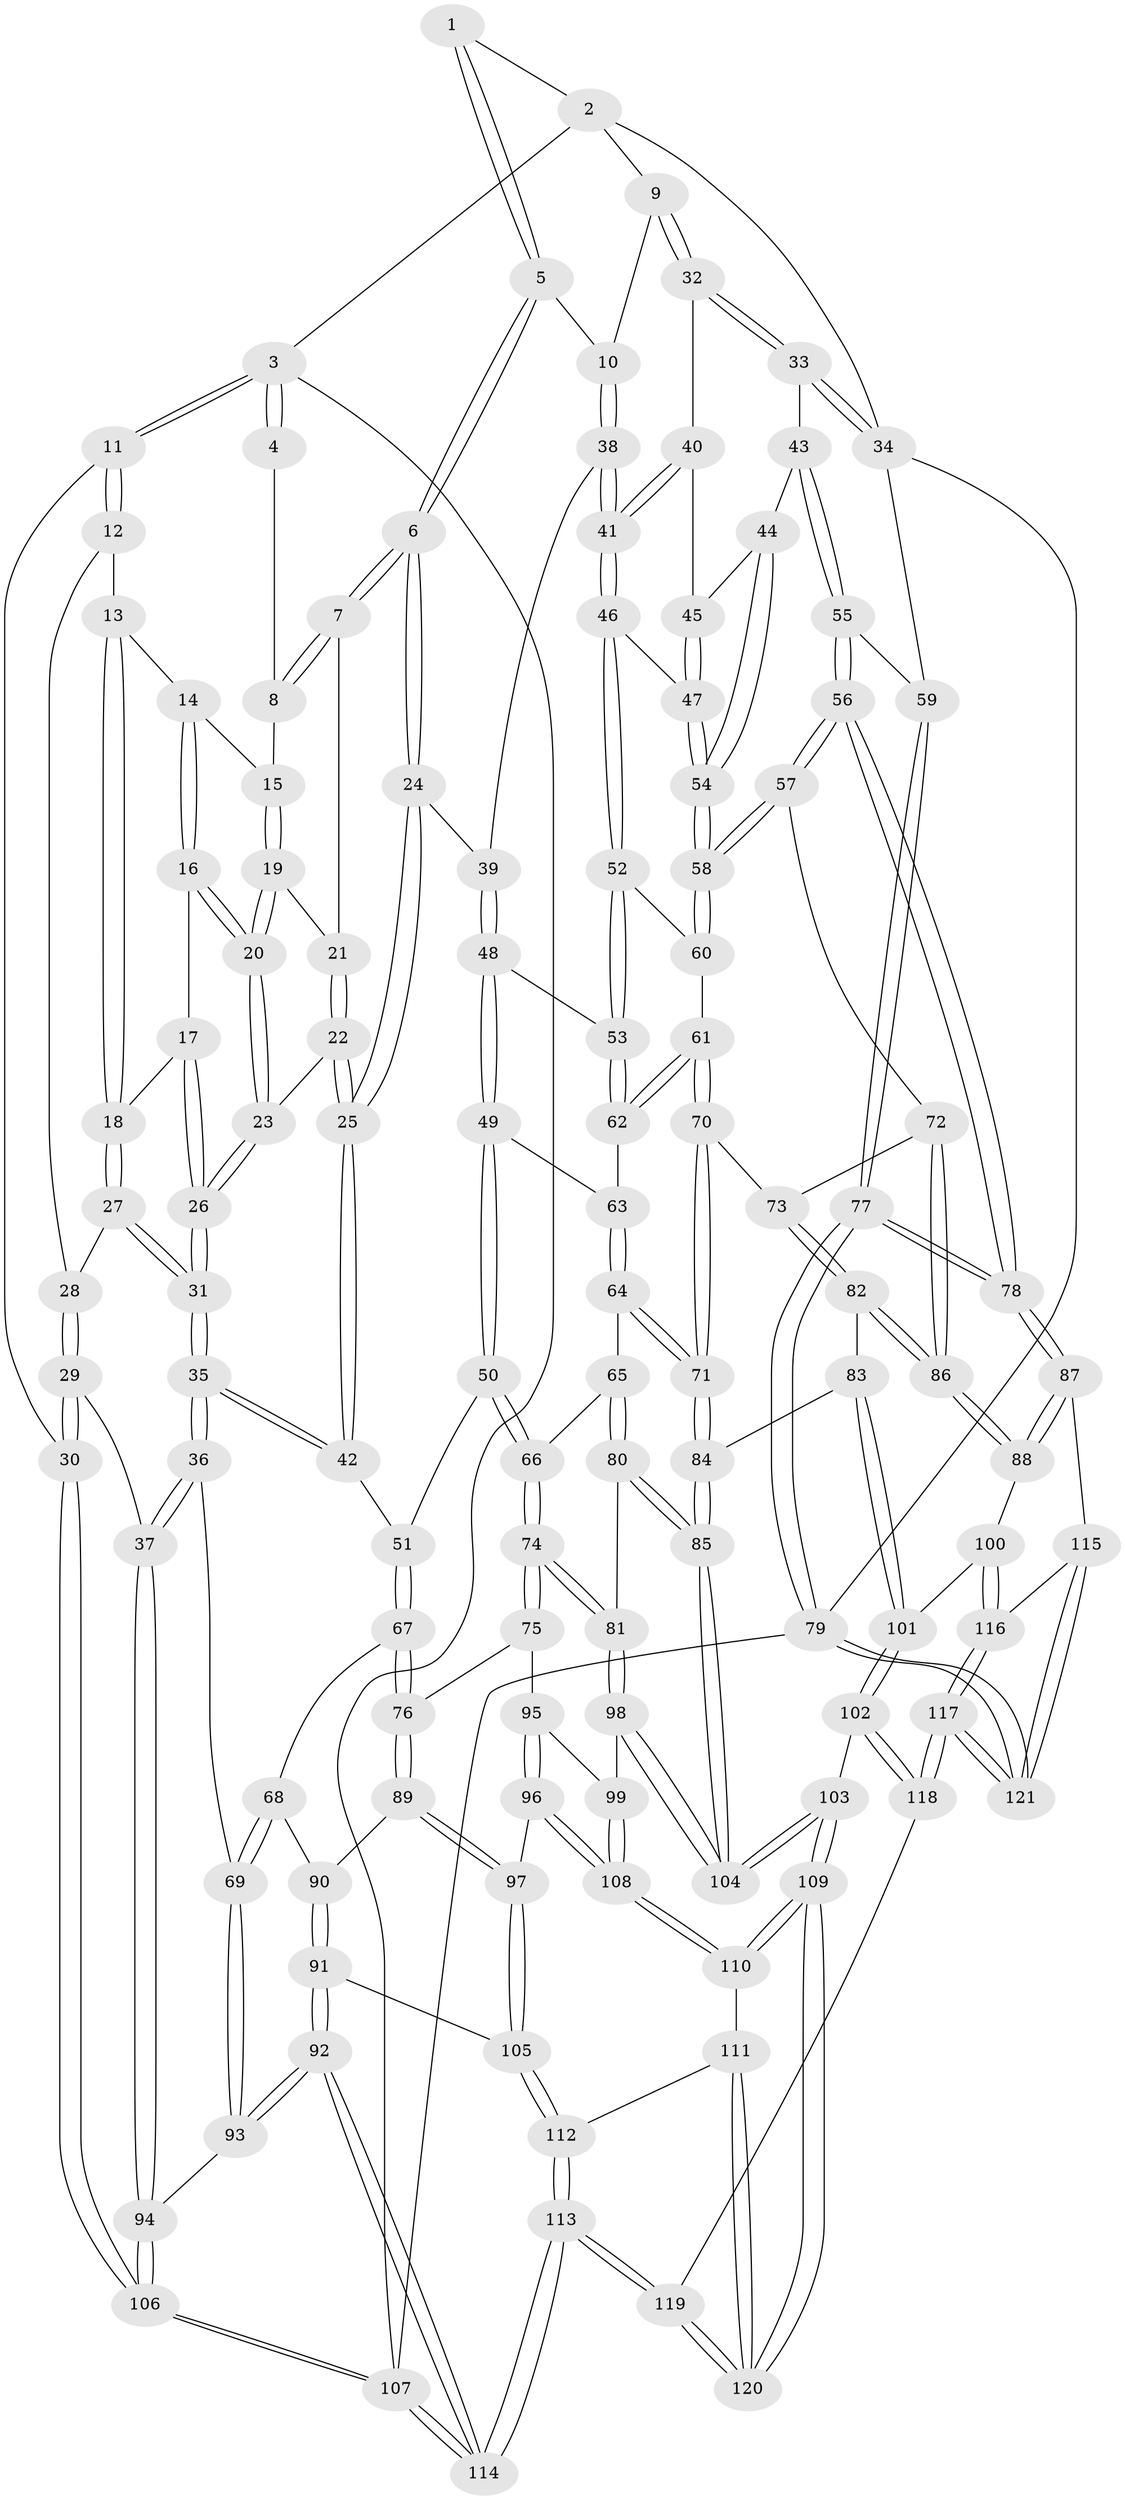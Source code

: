 // coarse degree distribution, {3: 0.2777777777777778, 7: 0.08333333333333333, 5: 0.2222222222222222, 1: 0.027777777777777776, 4: 0.2222222222222222, 8: 0.05555555555555555, 6: 0.05555555555555555, 2: 0.027777777777777776, 12: 0.027777777777777776}
// Generated by graph-tools (version 1.1) at 2025/07/03/04/25 22:07:02]
// undirected, 121 vertices, 299 edges
graph export_dot {
graph [start="1"]
  node [color=gray90,style=filled];
  1 [pos="+0.5625244363708435+0"];
  2 [pos="+0.7745341635817541+0"];
  3 [pos="+0+0"];
  4 [pos="+0.3000711368402563+0"];
  5 [pos="+0.5299763193249654+0.10939741610946167"];
  6 [pos="+0.4789843337499553+0.19672328515085463"];
  7 [pos="+0.38574271504175217+0.14707222277911255"];
  8 [pos="+0.27882871617749205+0"];
  9 [pos="+0.8160553160983446+0.08099824494792852"];
  10 [pos="+0.7098592282980183+0.18024834216514626"];
  11 [pos="+0+0"];
  12 [pos="+0+0.027496372190997372"];
  13 [pos="+0.07195612924618805+0.09381454506738618"];
  14 [pos="+0.16438779569203044+0.09099671227279636"];
  15 [pos="+0.23897923860293202+0.04347118448164251"];
  16 [pos="+0.144723843905301+0.1866904980696514"];
  17 [pos="+0.14464279776438568+0.18678366096686186"];
  18 [pos="+0.10448609911608064+0.20030719008888972"];
  19 [pos="+0.24459668463968334+0.10909584307930274"];
  20 [pos="+0.24658752461190062+0.18739666624454476"];
  21 [pos="+0.3371529371168646+0.179650492434644"];
  22 [pos="+0.26994454483152264+0.2369333593444868"];
  23 [pos="+0.26935051990767755+0.23665391474420433"];
  24 [pos="+0.4873002400285745+0.2669007202852514"];
  25 [pos="+0.3455443846298127+0.33325557533211253"];
  26 [pos="+0.19220975487624728+0.26929341350198094"];
  27 [pos="+0.09157542675583918+0.21335406394538076"];
  28 [pos="+0.045345678984465836+0.19834900635709243"];
  29 [pos="+0+0.4807278066744364"];
  30 [pos="+0+0.48241096012519474"];
  31 [pos="+0.09764733321422102+0.3797130446122066"];
  32 [pos="+0.9381484318564103+0.21309988489178125"];
  33 [pos="+1+0.25290924304528006"];
  34 [pos="+1+0.2748964137882016"];
  35 [pos="+0.07327949339534873+0.44549113753640085"];
  36 [pos="+0.015788877241687493+0.48079896840065384"];
  37 [pos="+0+0.48397623449623656"];
  38 [pos="+0.6661118742400446+0.28910278846552573"];
  39 [pos="+0.513650732821859+0.2873979317566564"];
  40 [pos="+0.8988030015585113+0.2570457714136629"];
  41 [pos="+0.7031728603193375+0.33721730939155287"];
  42 [pos="+0.3001355675371696+0.43684801916063787"];
  43 [pos="+0.9036663026822894+0.411614650540407"];
  44 [pos="+0.8871073202153371+0.4064982607685508"];
  45 [pos="+0.8714693581085182+0.33656720958596836"];
  46 [pos="+0.7073279236094845+0.35512929848046315"];
  47 [pos="+0.7753592462181769+0.4081002182595365"];
  48 [pos="+0.5226612904405238+0.4054004747276049"];
  49 [pos="+0.47127941729733935+0.486240378103621"];
  50 [pos="+0.4021033253111827+0.5167870757471108"];
  51 [pos="+0.30153983269758494+0.4385469633735331"];
  52 [pos="+0.6609802120245167+0.4292515013640131"];
  53 [pos="+0.6308729111089024+0.4590893516029844"];
  54 [pos="+0.8066633404061014+0.4637513999038068"];
  55 [pos="+0.9413162569434113+0.4614273960590994"];
  56 [pos="+0.877858543432855+0.5666569715411164"];
  57 [pos="+0.8160998361099117+0.5408806138507225"];
  58 [pos="+0.8124312439975551+0.5263851115998774"];
  59 [pos="+1+0.3444400591069922"];
  60 [pos="+0.7162551592204243+0.47976440916879604"];
  61 [pos="+0.6285680133346091+0.5427517959565994"];
  62 [pos="+0.6276686632869477+0.5405041051203822"];
  63 [pos="+0.48674876922000593+0.49510112939034595"];
  64 [pos="+0.5508419376522857+0.6024531441609232"];
  65 [pos="+0.48308094575190513+0.5930116372331239"];
  66 [pos="+0.4023836169669694+0.5209063455334145"];
  67 [pos="+0.26298510486002935+0.6078045449634152"];
  68 [pos="+0.16994634030646977+0.6223529702434183"];
  69 [pos="+0.16576191862976436+0.6203964971376369"];
  70 [pos="+0.6314768768546329+0.5513859750807929"];
  71 [pos="+0.5996392316428768+0.6249457674125567"];
  72 [pos="+0.790599819812879+0.5556715855359476"];
  73 [pos="+0.7488509084362779+0.5598049040623009"];
  74 [pos="+0.3676430915637674+0.6482507407191532"];
  75 [pos="+0.3596763714814371+0.6501550882445506"];
  76 [pos="+0.3358750542100001+0.6542258110845883"];
  77 [pos="+1+0.7837301046842803"];
  78 [pos="+1+0.7537859515169186"];
  79 [pos="+1+1"];
  80 [pos="+0.48017962385821966+0.6412916464373322"];
  81 [pos="+0.4008543809916236+0.6831680694356178"];
  82 [pos="+0.6704453866026523+0.686125393385924"];
  83 [pos="+0.6319645650446851+0.6754755398669529"];
  84 [pos="+0.6009547084781816+0.6588082782463244"];
  85 [pos="+0.5716244410751197+0.6845601767517757"];
  86 [pos="+0.7367966419082993+0.7187472669303991"];
  87 [pos="+1+0.7668911591545862"];
  88 [pos="+0.7549869853538108+0.7457856422316582"];
  89 [pos="+0.272351849075228+0.710968529313489"];
  90 [pos="+0.17766219718693158+0.6330877778787215"];
  91 [pos="+0.21477751679041052+0.8192370062472633"];
  92 [pos="+0.12250675913349399+0.8269791256382141"];
  93 [pos="+0.1172375100397009+0.8215449381013236"];
  94 [pos="+0.10819906841926609+0.8157786303368256"];
  95 [pos="+0.333493988661478+0.7354687956359142"];
  96 [pos="+0.27054870338359494+0.8115222697529927"];
  97 [pos="+0.24631814528535198+0.8070146446702932"];
  98 [pos="+0.44155126978272746+0.7661802300231317"];
  99 [pos="+0.3819663994318999+0.807020621709569"];
  100 [pos="+0.6917033764315913+0.8466002199934867"];
  101 [pos="+0.6479794721534466+0.8586619443306468"];
  102 [pos="+0.6418200377080031+0.8616846745657204"];
  103 [pos="+0.5332963324243231+0.8301559399116847"];
  104 [pos="+0.5055816772177845+0.7828478151264171"];
  105 [pos="+0.21679376319439536+0.8194272864545116"];
  106 [pos="+0+0.7505755605537087"];
  107 [pos="+0+1"];
  108 [pos="+0.3498121563453114+0.8304789047642677"];
  109 [pos="+0.46046633869190184+0.9897133414885149"];
  110 [pos="+0.35271364151862644+0.8430049199778257"];
  111 [pos="+0.3135463730398352+0.950132354987561"];
  112 [pos="+0.25064255357904036+0.942968503032355"];
  113 [pos="+0+1"];
  114 [pos="+0+1"];
  115 [pos="+0.8680165492978539+0.8753005871308869"];
  116 [pos="+0.7814644295786024+0.9148540390410145"];
  117 [pos="+0.7272368039377175+1"];
  118 [pos="+0.6288218894959796+1"];
  119 [pos="+0.47465764306613656+1"];
  120 [pos="+0.4550383901187544+1"];
  121 [pos="+0.8514847311478929+1"];
  1 -- 2;
  1 -- 5;
  1 -- 5;
  2 -- 3;
  2 -- 9;
  2 -- 34;
  3 -- 4;
  3 -- 4;
  3 -- 11;
  3 -- 11;
  3 -- 107;
  4 -- 8;
  5 -- 6;
  5 -- 6;
  5 -- 10;
  6 -- 7;
  6 -- 7;
  6 -- 24;
  6 -- 24;
  7 -- 8;
  7 -- 8;
  7 -- 21;
  8 -- 15;
  9 -- 10;
  9 -- 32;
  9 -- 32;
  10 -- 38;
  10 -- 38;
  11 -- 12;
  11 -- 12;
  11 -- 30;
  12 -- 13;
  12 -- 28;
  13 -- 14;
  13 -- 18;
  13 -- 18;
  14 -- 15;
  14 -- 16;
  14 -- 16;
  15 -- 19;
  15 -- 19;
  16 -- 17;
  16 -- 20;
  16 -- 20;
  17 -- 18;
  17 -- 26;
  17 -- 26;
  18 -- 27;
  18 -- 27;
  19 -- 20;
  19 -- 20;
  19 -- 21;
  20 -- 23;
  20 -- 23;
  21 -- 22;
  21 -- 22;
  22 -- 23;
  22 -- 25;
  22 -- 25;
  23 -- 26;
  23 -- 26;
  24 -- 25;
  24 -- 25;
  24 -- 39;
  25 -- 42;
  25 -- 42;
  26 -- 31;
  26 -- 31;
  27 -- 28;
  27 -- 31;
  27 -- 31;
  28 -- 29;
  28 -- 29;
  29 -- 30;
  29 -- 30;
  29 -- 37;
  30 -- 106;
  30 -- 106;
  31 -- 35;
  31 -- 35;
  32 -- 33;
  32 -- 33;
  32 -- 40;
  33 -- 34;
  33 -- 34;
  33 -- 43;
  34 -- 59;
  34 -- 79;
  35 -- 36;
  35 -- 36;
  35 -- 42;
  35 -- 42;
  36 -- 37;
  36 -- 37;
  36 -- 69;
  37 -- 94;
  37 -- 94;
  38 -- 39;
  38 -- 41;
  38 -- 41;
  39 -- 48;
  39 -- 48;
  40 -- 41;
  40 -- 41;
  40 -- 45;
  41 -- 46;
  41 -- 46;
  42 -- 51;
  43 -- 44;
  43 -- 55;
  43 -- 55;
  44 -- 45;
  44 -- 54;
  44 -- 54;
  45 -- 47;
  45 -- 47;
  46 -- 47;
  46 -- 52;
  46 -- 52;
  47 -- 54;
  47 -- 54;
  48 -- 49;
  48 -- 49;
  48 -- 53;
  49 -- 50;
  49 -- 50;
  49 -- 63;
  50 -- 51;
  50 -- 66;
  50 -- 66;
  51 -- 67;
  51 -- 67;
  52 -- 53;
  52 -- 53;
  52 -- 60;
  53 -- 62;
  53 -- 62;
  54 -- 58;
  54 -- 58;
  55 -- 56;
  55 -- 56;
  55 -- 59;
  56 -- 57;
  56 -- 57;
  56 -- 78;
  56 -- 78;
  57 -- 58;
  57 -- 58;
  57 -- 72;
  58 -- 60;
  58 -- 60;
  59 -- 77;
  59 -- 77;
  60 -- 61;
  61 -- 62;
  61 -- 62;
  61 -- 70;
  61 -- 70;
  62 -- 63;
  63 -- 64;
  63 -- 64;
  64 -- 65;
  64 -- 71;
  64 -- 71;
  65 -- 66;
  65 -- 80;
  65 -- 80;
  66 -- 74;
  66 -- 74;
  67 -- 68;
  67 -- 76;
  67 -- 76;
  68 -- 69;
  68 -- 69;
  68 -- 90;
  69 -- 93;
  69 -- 93;
  70 -- 71;
  70 -- 71;
  70 -- 73;
  71 -- 84;
  71 -- 84;
  72 -- 73;
  72 -- 86;
  72 -- 86;
  73 -- 82;
  73 -- 82;
  74 -- 75;
  74 -- 75;
  74 -- 81;
  74 -- 81;
  75 -- 76;
  75 -- 95;
  76 -- 89;
  76 -- 89;
  77 -- 78;
  77 -- 78;
  77 -- 79;
  77 -- 79;
  78 -- 87;
  78 -- 87;
  79 -- 121;
  79 -- 121;
  79 -- 107;
  80 -- 81;
  80 -- 85;
  80 -- 85;
  81 -- 98;
  81 -- 98;
  82 -- 83;
  82 -- 86;
  82 -- 86;
  83 -- 84;
  83 -- 101;
  83 -- 101;
  84 -- 85;
  84 -- 85;
  85 -- 104;
  85 -- 104;
  86 -- 88;
  86 -- 88;
  87 -- 88;
  87 -- 88;
  87 -- 115;
  88 -- 100;
  89 -- 90;
  89 -- 97;
  89 -- 97;
  90 -- 91;
  90 -- 91;
  91 -- 92;
  91 -- 92;
  91 -- 105;
  92 -- 93;
  92 -- 93;
  92 -- 114;
  92 -- 114;
  93 -- 94;
  94 -- 106;
  94 -- 106;
  95 -- 96;
  95 -- 96;
  95 -- 99;
  96 -- 97;
  96 -- 108;
  96 -- 108;
  97 -- 105;
  97 -- 105;
  98 -- 99;
  98 -- 104;
  98 -- 104;
  99 -- 108;
  99 -- 108;
  100 -- 101;
  100 -- 116;
  100 -- 116;
  101 -- 102;
  101 -- 102;
  102 -- 103;
  102 -- 118;
  102 -- 118;
  103 -- 104;
  103 -- 104;
  103 -- 109;
  103 -- 109;
  105 -- 112;
  105 -- 112;
  106 -- 107;
  106 -- 107;
  107 -- 114;
  107 -- 114;
  108 -- 110;
  108 -- 110;
  109 -- 110;
  109 -- 110;
  109 -- 120;
  109 -- 120;
  110 -- 111;
  111 -- 112;
  111 -- 120;
  111 -- 120;
  112 -- 113;
  112 -- 113;
  113 -- 114;
  113 -- 114;
  113 -- 119;
  113 -- 119;
  115 -- 116;
  115 -- 121;
  115 -- 121;
  116 -- 117;
  116 -- 117;
  117 -- 118;
  117 -- 118;
  117 -- 121;
  117 -- 121;
  118 -- 119;
  119 -- 120;
  119 -- 120;
}
